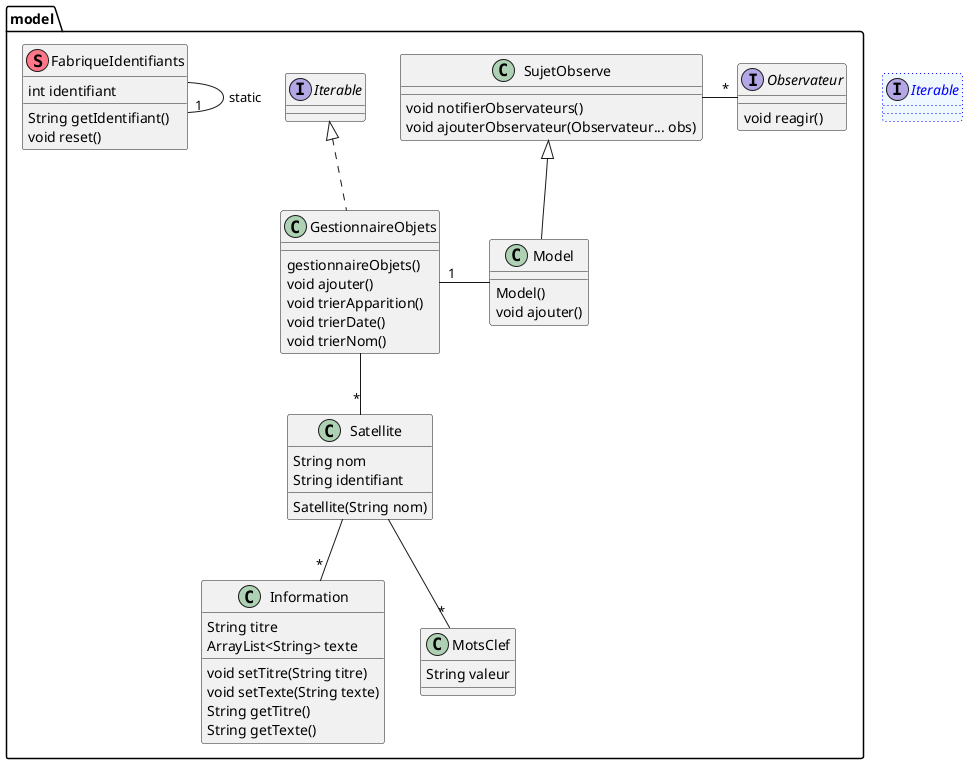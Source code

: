 @startuml
'https://plantuml.com/class-diagram

interface Iterable #aliceblue;line:blue;line.dotted;text:blue


package model{

    class Model extends SujetObserve{
        Model()
        void ajouter()
    }

    class GestionnaireObjets implements Iterable{
        gestionnaireObjets()
        void ajouter()
        void trierApparition()
        void trierDate()
        void trierNom()
    }

    class Satellite{
        String nom
        String identifiant
        Satellite(String nom)
    }

    class SujetObserve{
        void notifierObservateurs()
        void ajouterObservateur(Observateur... obs)
    }

    interface Observateur{
        void reagir()
    }

    class FabriqueIdentifiants<<(S,#FF7788)>>{
       int identifiant
       String getIdentifiant()
       void reset()
    }

    class Information {
        String titre
        ArrayList<String> texte
        void setTitre(String titre)
        void setTexte(String texte)
        String getTitre()
        String getTexte()
    }

    class MotsClef {
        String valeur
    }

}

FabriqueIdentifiants --"1" FabriqueIdentifiants : static
SujetObserve -right-"*" Observateur
Model -left-"1" GestionnaireObjets
GestionnaireObjets --"*" Satellite
Satellite --"*" Information
Satellite --"*" MotsClef


@enduml